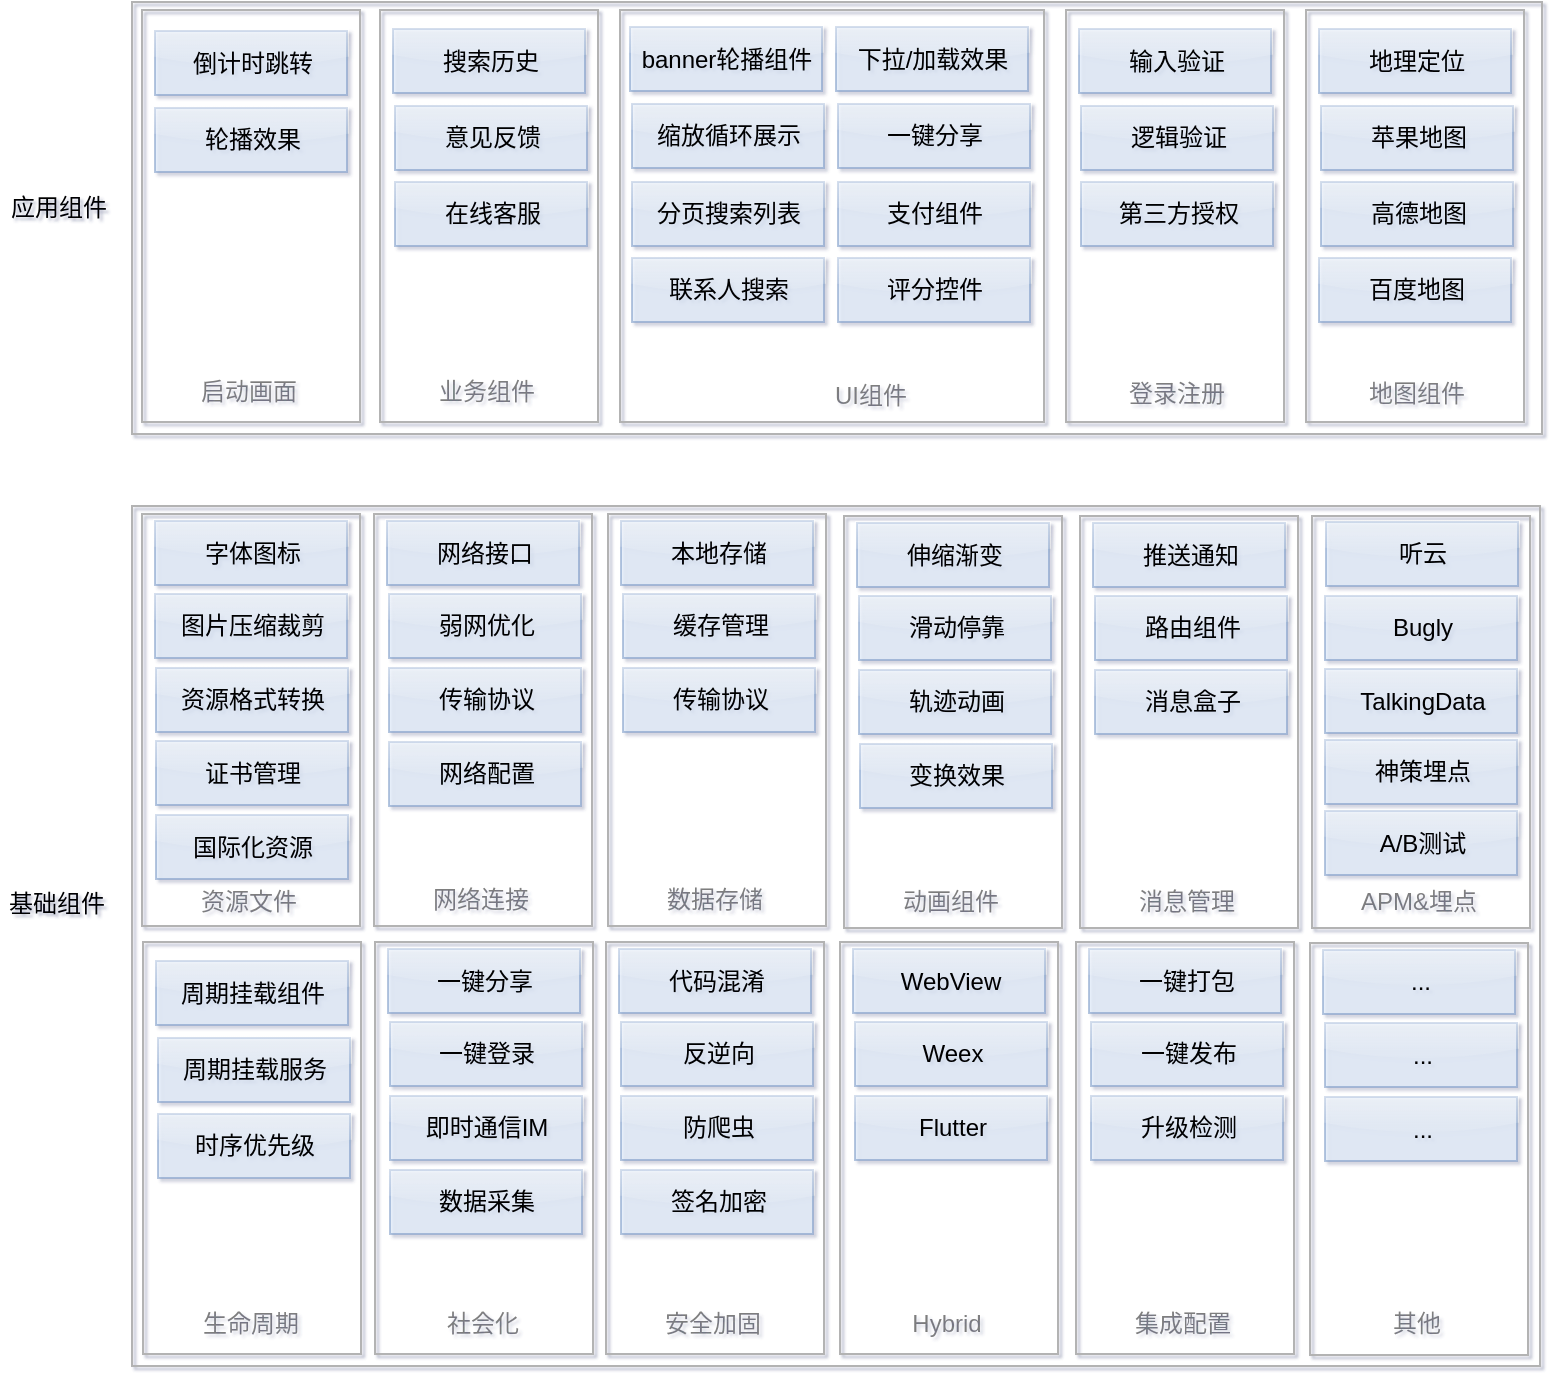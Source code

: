 <mxfile version="12.3.3" type="github" pages="1"><diagram id="LTIQ6Ayv4EQwlkuy2fpK" name="第 1 页"><mxGraphModel dx="1100" dy="632" grid="0" gridSize="10" guides="1" tooltips="1" connect="1" arrows="1" fold="1" page="1" pageScale="1" pageWidth="827" pageHeight="1169" math="0" shadow="1"><root><mxCell id="0"/><mxCell id="1" parent="0"/><mxCell id="CN8yrt46eXrYrIhAuILo-2" value="" style="rounded=0;whiteSpace=wrap;html=1;fillColor=none;strokeColor=#B3B3B3;" parent="1" vertex="1"><mxGeometry x="92" y="439" width="705" height="216" as="geometry"/></mxCell><mxCell id="CN8yrt46eXrYrIhAuILo-4" value="" style="rounded=0;whiteSpace=wrap;html=1;fillColor=none;strokeColor=#B3B3B3;strokeWidth=1;" parent="1" vertex="1"><mxGeometry x="97" y="443" width="109" height="206" as="geometry"/></mxCell><mxCell id="CN8yrt46eXrYrIhAuILo-16" value="启动画面" style="text;html=1;strokeColor=none;fillColor=none;align=center;verticalAlign=middle;whiteSpace=wrap;rounded=0;dashed=1;textOpacity=50;" parent="1" vertex="1"><mxGeometry x="115" y="621" width="71" height="25" as="geometry"/></mxCell><mxCell id="CN8yrt46eXrYrIhAuILo-17" value="应用组件" style="text;html=1;strokeColor=none;fillColor=none;align=center;verticalAlign=middle;whiteSpace=wrap;rounded=0;dashed=1;" parent="1" vertex="1"><mxGeometry x="27" y="527" width="57" height="30" as="geometry"/></mxCell><mxCell id="CN8yrt46eXrYrIhAuILo-33" value="基础组件" style="text;html=1;strokeColor=none;fillColor=none;align=center;verticalAlign=middle;whiteSpace=wrap;rounded=0;dashed=1;" parent="1" vertex="1"><mxGeometry x="26" y="875" width="57" height="29" as="geometry"/></mxCell><mxCell id="CN8yrt46eXrYrIhAuILo-45" value="&lt;div style=&quot;text-align: left&quot;&gt;倒计时跳转&lt;/div&gt;" style="html=1;strokeWidth=1;align=center;fillColor=#dae8fc;strokeColor=#6c8ebf;gradientColor=none;shadow=0;rounded=0;glass=1;comic=0;opacity=50;" parent="1" vertex="1"><mxGeometry x="103.5" y="453.5" width="96" height="32" as="geometry"/></mxCell><mxCell id="DACnpRXwW0_GVVci3VjO-1" value="&lt;div style=&quot;text-align: left&quot;&gt;轮播效果&lt;/div&gt;" style="html=1;strokeWidth=1;align=center;fillColor=#dae8fc;strokeColor=#6c8ebf;gradientColor=none;shadow=0;rounded=0;glass=1;comic=0;opacity=50;" parent="1" vertex="1"><mxGeometry x="103.5" y="492" width="96" height="32" as="geometry"/></mxCell><mxCell id="DACnpRXwW0_GVVci3VjO-11" value="" style="rounded=0;whiteSpace=wrap;html=1;fillColor=none;strokeColor=#B3B3B3;" parent="1" vertex="1"><mxGeometry x="92" y="691" width="704" height="430" as="geometry"/></mxCell><mxCell id="DACnpRXwW0_GVVci3VjO-12" value="" style="rounded=0;whiteSpace=wrap;html=1;fillColor=none;strokeColor=#B3B3B3;strokeWidth=1;" parent="1" vertex="1"><mxGeometry x="97" y="695" width="109" height="206" as="geometry"/></mxCell><mxCell id="DACnpRXwW0_GVVci3VjO-13" value="资源文件" style="text;html=1;strokeColor=none;fillColor=none;align=center;verticalAlign=middle;whiteSpace=wrap;rounded=0;dashed=1;textOpacity=50;" parent="1" vertex="1"><mxGeometry x="115" y="876" width="71" height="25" as="geometry"/></mxCell><mxCell id="DACnpRXwW0_GVVci3VjO-14" value="&lt;div style=&quot;text-align: left&quot;&gt;字体图标&lt;/div&gt;" style="html=1;strokeWidth=1;align=center;fillColor=#dae8fc;strokeColor=#6c8ebf;gradientColor=none;shadow=0;rounded=0;glass=1;comic=0;opacity=50;" parent="1" vertex="1"><mxGeometry x="103.5" y="698.5" width="96" height="32" as="geometry"/></mxCell><mxCell id="DACnpRXwW0_GVVci3VjO-15" value="&lt;div style=&quot;text-align: left&quot;&gt;图片压缩裁剪&lt;/div&gt;" style="html=1;strokeWidth=1;align=center;fillColor=#dae8fc;strokeColor=#6c8ebf;gradientColor=none;shadow=0;rounded=0;glass=1;comic=0;opacity=50;" parent="1" vertex="1"><mxGeometry x="103.5" y="735" width="96" height="32" as="geometry"/></mxCell><mxCell id="DACnpRXwW0_GVVci3VjO-21" value="" style="rounded=0;whiteSpace=wrap;html=1;fillColor=none;strokeColor=#B3B3B3;strokeWidth=1;" parent="1" vertex="1"><mxGeometry x="336" y="443" width="212" height="206" as="geometry"/></mxCell><mxCell id="DACnpRXwW0_GVVci3VjO-22" value="&lt;div style=&quot;text-align: left&quot;&gt;banner轮播组件&lt;/div&gt;" style="html=1;strokeWidth=1;align=center;fillColor=#dae8fc;strokeColor=#6c8ebf;gradientColor=none;shadow=0;rounded=0;glass=1;comic=0;opacity=50;" parent="1" vertex="1"><mxGeometry x="341" y="451.5" width="96" height="32" as="geometry"/></mxCell><mxCell id="DACnpRXwW0_GVVci3VjO-23" value="&lt;div style=&quot;text-align: left&quot;&gt;缩放循环展示&lt;/div&gt;" style="html=1;strokeWidth=1;align=center;fillColor=#dae8fc;strokeColor=#6c8ebf;gradientColor=none;shadow=0;rounded=0;glass=1;comic=0;opacity=50;" parent="1" vertex="1"><mxGeometry x="342" y="490" width="96" height="32" as="geometry"/></mxCell><mxCell id="DACnpRXwW0_GVVci3VjO-24" value="&lt;div style=&quot;text-align: left&quot;&gt;分页搜索列表&lt;/div&gt;" style="html=1;strokeWidth=1;align=center;fillColor=#dae8fc;strokeColor=#6c8ebf;gradientColor=none;shadow=0;rounded=0;glass=1;comic=0;opacity=50;" parent="1" vertex="1"><mxGeometry x="342" y="529" width="96" height="32" as="geometry"/></mxCell><mxCell id="DACnpRXwW0_GVVci3VjO-25" value="UI组件" style="text;html=1;strokeColor=none;fillColor=none;align=center;verticalAlign=middle;whiteSpace=wrap;rounded=0;dashed=1;textOpacity=50;" parent="1" vertex="1"><mxGeometry x="426" y="623.5" width="71" height="25" as="geometry"/></mxCell><mxCell id="DACnpRXwW0_GVVci3VjO-27" value="&lt;div style=&quot;text-align: left&quot;&gt;下拉/加载效果&lt;/div&gt;" style="html=1;strokeWidth=1;align=center;fillColor=#dae8fc;strokeColor=#6c8ebf;gradientColor=none;shadow=0;rounded=0;glass=1;comic=0;opacity=50;" parent="1" vertex="1"><mxGeometry x="444" y="451.5" width="96" height="32" as="geometry"/></mxCell><mxCell id="DACnpRXwW0_GVVci3VjO-28" value="&lt;div style=&quot;text-align: left&quot;&gt;一键分享&lt;/div&gt;" style="html=1;strokeWidth=1;align=center;fillColor=#dae8fc;strokeColor=#6c8ebf;gradientColor=none;shadow=0;rounded=0;glass=1;comic=0;opacity=50;" parent="1" vertex="1"><mxGeometry x="445" y="490" width="96" height="32" as="geometry"/></mxCell><mxCell id="DACnpRXwW0_GVVci3VjO-29" value="&lt;div style=&quot;text-align: left&quot;&gt;支付组件&lt;/div&gt;" style="html=1;strokeWidth=1;align=center;fillColor=#dae8fc;strokeColor=#6c8ebf;gradientColor=none;shadow=0;rounded=0;glass=1;comic=0;opacity=50;" parent="1" vertex="1"><mxGeometry x="445" y="529" width="96" height="32" as="geometry"/></mxCell><mxCell id="DACnpRXwW0_GVVci3VjO-30" value="&lt;div style=&quot;text-align: left&quot;&gt;联系人搜索&lt;/div&gt;" style="html=1;strokeWidth=1;align=center;fillColor=#dae8fc;strokeColor=#6c8ebf;gradientColor=none;shadow=0;rounded=0;glass=1;comic=0;opacity=50;" parent="1" vertex="1"><mxGeometry x="342" y="567" width="96" height="32" as="geometry"/></mxCell><mxCell id="DACnpRXwW0_GVVci3VjO-32" value="" style="rounded=0;whiteSpace=wrap;html=1;fillColor=none;strokeColor=#B3B3B3;strokeWidth=1;" parent="1" vertex="1"><mxGeometry x="559" y="443" width="109" height="206" as="geometry"/></mxCell><mxCell id="DACnpRXwW0_GVVci3VjO-33" value="&lt;div style=&quot;text-align: left&quot;&gt;输入验证&lt;/div&gt;" style="html=1;strokeWidth=1;align=center;fillColor=#dae8fc;strokeColor=#6c8ebf;gradientColor=none;shadow=0;rounded=0;glass=1;comic=0;opacity=50;" parent="1" vertex="1"><mxGeometry x="565.5" y="452.5" width="96" height="32" as="geometry"/></mxCell><mxCell id="DACnpRXwW0_GVVci3VjO-34" value="&lt;div style=&quot;text-align: left&quot;&gt;逻辑验证&lt;/div&gt;" style="html=1;strokeWidth=1;align=center;fillColor=#dae8fc;strokeColor=#6c8ebf;gradientColor=none;shadow=0;rounded=0;glass=1;comic=0;opacity=50;" parent="1" vertex="1"><mxGeometry x="566.5" y="491" width="96" height="32" as="geometry"/></mxCell><mxCell id="DACnpRXwW0_GVVci3VjO-35" value="&lt;div style=&quot;text-align: left&quot;&gt;第三方授权&lt;/div&gt;" style="html=1;strokeWidth=1;align=center;fillColor=#dae8fc;strokeColor=#6c8ebf;gradientColor=none;shadow=0;rounded=0;glass=1;comic=0;opacity=50;" parent="1" vertex="1"><mxGeometry x="566.5" y="529" width="96" height="32" as="geometry"/></mxCell><mxCell id="DACnpRXwW0_GVVci3VjO-36" value="登录注册" style="text;html=1;strokeColor=none;fillColor=none;align=center;verticalAlign=middle;whiteSpace=wrap;rounded=0;dashed=1;textOpacity=50;" parent="1" vertex="1"><mxGeometry x="579" y="622.5" width="71" height="25" as="geometry"/></mxCell><mxCell id="DACnpRXwW0_GVVci3VjO-39" value="" style="rounded=0;whiteSpace=wrap;html=1;fillColor=none;strokeColor=#B3B3B3;strokeWidth=1;" parent="1" vertex="1"><mxGeometry x="679" y="443" width="109" height="206" as="geometry"/></mxCell><mxCell id="DACnpRXwW0_GVVci3VjO-40" value="&lt;div style=&quot;text-align: left&quot;&gt;地理定位&lt;/div&gt;" style="html=1;strokeWidth=1;align=center;fillColor=#dae8fc;strokeColor=#6c8ebf;gradientColor=none;shadow=0;rounded=0;glass=1;comic=0;opacity=50;" parent="1" vertex="1"><mxGeometry x="685.5" y="452.5" width="96" height="32" as="geometry"/></mxCell><mxCell id="DACnpRXwW0_GVVci3VjO-41" value="&lt;div style=&quot;text-align: left&quot;&gt;苹果地图&lt;/div&gt;" style="html=1;strokeWidth=1;align=center;fillColor=#dae8fc;strokeColor=#6c8ebf;gradientColor=none;shadow=0;rounded=0;glass=1;comic=0;opacity=50;" parent="1" vertex="1"><mxGeometry x="686.5" y="491" width="96" height="32" as="geometry"/></mxCell><mxCell id="DACnpRXwW0_GVVci3VjO-42" value="&lt;div style=&quot;text-align: left&quot;&gt;高德地图&lt;/div&gt;" style="html=1;strokeWidth=1;align=center;fillColor=#dae8fc;strokeColor=#6c8ebf;gradientColor=none;shadow=0;rounded=0;glass=1;comic=0;opacity=50;" parent="1" vertex="1"><mxGeometry x="686.5" y="529" width="96" height="32" as="geometry"/></mxCell><mxCell id="DACnpRXwW0_GVVci3VjO-43" value="地图组件" style="text;html=1;strokeColor=none;fillColor=none;align=center;verticalAlign=middle;whiteSpace=wrap;rounded=0;dashed=1;textOpacity=50;" parent="1" vertex="1"><mxGeometry x="699" y="622.5" width="71" height="25" as="geometry"/></mxCell><mxCell id="DACnpRXwW0_GVVci3VjO-44" value="&lt;div style=&quot;text-align: left&quot;&gt;百度地图&lt;/div&gt;" style="html=1;strokeWidth=1;align=center;fillColor=#dae8fc;strokeColor=#6c8ebf;gradientColor=none;shadow=0;rounded=0;glass=1;comic=0;opacity=50;" parent="1" vertex="1"><mxGeometry x="685.5" y="567" width="96" height="32" as="geometry"/></mxCell><mxCell id="DACnpRXwW0_GVVci3VjO-45" value="&lt;div style=&quot;text-align: left&quot;&gt;评分控件&lt;/div&gt;" style="html=1;strokeWidth=1;align=center;fillColor=#dae8fc;strokeColor=#6c8ebf;gradientColor=none;shadow=0;rounded=0;glass=1;comic=0;opacity=50;" parent="1" vertex="1"><mxGeometry x="445" y="567" width="96" height="32" as="geometry"/></mxCell><mxCell id="DACnpRXwW0_GVVci3VjO-46" value="&lt;div style=&quot;text-align: left&quot;&gt;资源格式转换&lt;/div&gt;" style="html=1;strokeWidth=1;align=center;fillColor=#dae8fc;strokeColor=#6c8ebf;gradientColor=none;shadow=0;rounded=0;glass=1;comic=0;opacity=50;" parent="1" vertex="1"><mxGeometry x="104" y="772" width="96" height="32" as="geometry"/></mxCell><mxCell id="DACnpRXwW0_GVVci3VjO-47" value="&lt;div style=&quot;text-align: left&quot;&gt;证书管理&lt;/div&gt;" style="html=1;strokeWidth=1;align=center;fillColor=#dae8fc;strokeColor=#6c8ebf;gradientColor=none;shadow=0;rounded=0;glass=1;comic=0;opacity=50;" parent="1" vertex="1"><mxGeometry x="104" y="808.5" width="96" height="32" as="geometry"/></mxCell><mxCell id="DACnpRXwW0_GVVci3VjO-48" value="&lt;div style=&quot;text-align: left&quot;&gt;国际化资源&lt;/div&gt;" style="html=1;strokeWidth=1;align=center;fillColor=#dae8fc;strokeColor=#6c8ebf;gradientColor=none;shadow=0;rounded=0;glass=1;comic=0;opacity=50;" parent="1" vertex="1"><mxGeometry x="104" y="845.5" width="96" height="32" as="geometry"/></mxCell><mxCell id="DACnpRXwW0_GVVci3VjO-51" value="" style="group" parent="1" vertex="1" connectable="0"><mxGeometry x="213" y="692" width="109" height="206" as="geometry"/></mxCell><mxCell id="DACnpRXwW0_GVVci3VjO-49" value="" style="group" parent="DACnpRXwW0_GVVci3VjO-51" vertex="1" connectable="0"><mxGeometry y="3" width="109" height="206" as="geometry"/></mxCell><mxCell id="DACnpRXwW0_GVVci3VjO-52" value="" style="group" parent="DACnpRXwW0_GVVci3VjO-49" vertex="1" connectable="0"><mxGeometry width="109" height="206" as="geometry"/></mxCell><mxCell id="DACnpRXwW0_GVVci3VjO-16" value="" style="rounded=0;whiteSpace=wrap;html=1;fillColor=none;strokeColor=#B3B3B3;strokeWidth=1;" parent="DACnpRXwW0_GVVci3VjO-52" vertex="1"><mxGeometry width="109" height="206" as="geometry"/></mxCell><mxCell id="DACnpRXwW0_GVVci3VjO-17" value="网络连接" style="text;html=1;strokeColor=none;fillColor=none;align=center;verticalAlign=middle;whiteSpace=wrap;rounded=0;dashed=1;textOpacity=50;" parent="DACnpRXwW0_GVVci3VjO-52" vertex="1"><mxGeometry x="18" y="180" width="71" height="25" as="geometry"/></mxCell><mxCell id="DACnpRXwW0_GVVci3VjO-18" value="&lt;div style=&quot;text-align: left&quot;&gt;网络接口&lt;/div&gt;" style="html=1;strokeWidth=1;align=center;fillColor=#dae8fc;strokeColor=#6c8ebf;gradientColor=none;shadow=0;rounded=0;glass=1;comic=0;opacity=50;" parent="DACnpRXwW0_GVVci3VjO-52" vertex="1"><mxGeometry x="6.5" y="3.5" width="96" height="32" as="geometry"/></mxCell><mxCell id="DACnpRXwW0_GVVci3VjO-19" value="&lt;div style=&quot;text-align: left&quot;&gt;弱网优化&lt;/div&gt;" style="html=1;strokeWidth=1;align=center;fillColor=#dae8fc;strokeColor=#6c8ebf;gradientColor=none;shadow=0;rounded=0;glass=1;comic=0;opacity=50;" parent="DACnpRXwW0_GVVci3VjO-52" vertex="1"><mxGeometry x="7.5" y="40" width="96" height="32" as="geometry"/></mxCell><mxCell id="DACnpRXwW0_GVVci3VjO-20" value="&lt;div style=&quot;text-align: left&quot;&gt;传输协议&lt;/div&gt;" style="html=1;strokeWidth=1;align=center;fillColor=#dae8fc;strokeColor=#6c8ebf;gradientColor=none;shadow=0;rounded=0;glass=1;comic=0;opacity=50;" parent="DACnpRXwW0_GVVci3VjO-52" vertex="1"><mxGeometry x="7.5" y="77" width="96" height="32" as="geometry"/></mxCell><mxCell id="DACnpRXwW0_GVVci3VjO-100" value="&lt;div style=&quot;text-align: left&quot;&gt;网络配置&lt;/div&gt;" style="html=1;strokeWidth=1;align=center;fillColor=#dae8fc;strokeColor=#6c8ebf;gradientColor=none;shadow=0;rounded=0;glass=1;comic=0;opacity=50;" parent="DACnpRXwW0_GVVci3VjO-52" vertex="1"><mxGeometry x="7.5" y="114" width="96" height="32" as="geometry"/></mxCell><mxCell id="DACnpRXwW0_GVVci3VjO-54" value="" style="group" parent="1" vertex="1" connectable="0"><mxGeometry x="330" y="695" width="109" height="206" as="geometry"/></mxCell><mxCell id="DACnpRXwW0_GVVci3VjO-55" value="" style="group" parent="DACnpRXwW0_GVVci3VjO-54" vertex="1" connectable="0"><mxGeometry width="109" height="206" as="geometry"/></mxCell><mxCell id="DACnpRXwW0_GVVci3VjO-56" value="" style="group" parent="DACnpRXwW0_GVVci3VjO-55" vertex="1" connectable="0"><mxGeometry width="109" height="206" as="geometry"/></mxCell><mxCell id="DACnpRXwW0_GVVci3VjO-57" value="" style="rounded=0;whiteSpace=wrap;html=1;fillColor=none;strokeColor=#B3B3B3;strokeWidth=1;" parent="DACnpRXwW0_GVVci3VjO-56" vertex="1"><mxGeometry width="109" height="206" as="geometry"/></mxCell><mxCell id="DACnpRXwW0_GVVci3VjO-58" value="数据存储" style="text;html=1;strokeColor=none;fillColor=none;align=center;verticalAlign=middle;whiteSpace=wrap;rounded=0;dashed=1;textOpacity=50;" parent="DACnpRXwW0_GVVci3VjO-56" vertex="1"><mxGeometry x="18" y="180" width="71" height="25" as="geometry"/></mxCell><mxCell id="DACnpRXwW0_GVVci3VjO-59" value="&lt;div style=&quot;text-align: left&quot;&gt;本地存储&lt;/div&gt;" style="html=1;strokeWidth=1;align=center;fillColor=#dae8fc;strokeColor=#6c8ebf;gradientColor=none;shadow=0;rounded=0;glass=1;comic=0;opacity=50;" parent="DACnpRXwW0_GVVci3VjO-56" vertex="1"><mxGeometry x="6.5" y="3.5" width="96" height="32" as="geometry"/></mxCell><mxCell id="DACnpRXwW0_GVVci3VjO-60" value="&lt;div style=&quot;text-align: left&quot;&gt;缓存管理&lt;/div&gt;" style="html=1;strokeWidth=1;align=center;fillColor=#dae8fc;strokeColor=#6c8ebf;gradientColor=none;shadow=0;rounded=0;glass=1;comic=0;opacity=50;" parent="DACnpRXwW0_GVVci3VjO-56" vertex="1"><mxGeometry x="7.5" y="40" width="96" height="32" as="geometry"/></mxCell><mxCell id="DACnpRXwW0_GVVci3VjO-61" value="&lt;div style=&quot;text-align: left&quot;&gt;传输协议&lt;/div&gt;" style="html=1;strokeWidth=1;align=center;fillColor=#dae8fc;strokeColor=#6c8ebf;gradientColor=none;shadow=0;rounded=0;glass=1;comic=0;opacity=50;" parent="DACnpRXwW0_GVVci3VjO-56" vertex="1"><mxGeometry x="7.5" y="77" width="96" height="32" as="geometry"/></mxCell><mxCell id="DACnpRXwW0_GVVci3VjO-62" value="" style="group" parent="1" vertex="1" connectable="0"><mxGeometry x="448" y="696" width="109" height="206" as="geometry"/></mxCell><mxCell id="DACnpRXwW0_GVVci3VjO-63" value="" style="group" parent="DACnpRXwW0_GVVci3VjO-62" vertex="1" connectable="0"><mxGeometry width="109" height="206" as="geometry"/></mxCell><mxCell id="DACnpRXwW0_GVVci3VjO-64" value="" style="group" parent="DACnpRXwW0_GVVci3VjO-63" vertex="1" connectable="0"><mxGeometry width="109" height="206" as="geometry"/></mxCell><mxCell id="DACnpRXwW0_GVVci3VjO-65" value="" style="rounded=0;whiteSpace=wrap;html=1;fillColor=none;strokeColor=#B3B3B3;strokeWidth=1;" parent="DACnpRXwW0_GVVci3VjO-64" vertex="1"><mxGeometry width="109" height="206" as="geometry"/></mxCell><mxCell id="DACnpRXwW0_GVVci3VjO-66" value="动画组件" style="text;html=1;strokeColor=none;fillColor=none;align=center;verticalAlign=middle;whiteSpace=wrap;rounded=0;dashed=1;textOpacity=50;" parent="DACnpRXwW0_GVVci3VjO-64" vertex="1"><mxGeometry x="18" y="180" width="71" height="25" as="geometry"/></mxCell><mxCell id="DACnpRXwW0_GVVci3VjO-67" value="&lt;div style=&quot;text-align: left&quot;&gt;伸缩渐变&lt;/div&gt;" style="html=1;strokeWidth=1;align=center;fillColor=#dae8fc;strokeColor=#6c8ebf;gradientColor=none;shadow=0;rounded=0;glass=1;comic=0;opacity=50;" parent="DACnpRXwW0_GVVci3VjO-64" vertex="1"><mxGeometry x="6.5" y="3.5" width="96" height="32" as="geometry"/></mxCell><mxCell id="DACnpRXwW0_GVVci3VjO-68" value="&lt;div style=&quot;text-align: left&quot;&gt;滑动停靠&lt;/div&gt;" style="html=1;strokeWidth=1;align=center;fillColor=#dae8fc;strokeColor=#6c8ebf;gradientColor=none;shadow=0;rounded=0;glass=1;comic=0;opacity=50;" parent="DACnpRXwW0_GVVci3VjO-64" vertex="1"><mxGeometry x="7.5" y="40" width="96" height="32" as="geometry"/></mxCell><mxCell id="DACnpRXwW0_GVVci3VjO-69" value="&lt;div style=&quot;text-align: left&quot;&gt;轨迹动画&lt;br&gt;&lt;/div&gt;" style="html=1;strokeWidth=1;align=center;fillColor=#dae8fc;strokeColor=#6c8ebf;gradientColor=none;shadow=0;rounded=0;glass=1;comic=0;opacity=50;" parent="DACnpRXwW0_GVVci3VjO-64" vertex="1"><mxGeometry x="7.5" y="77" width="96" height="32" as="geometry"/></mxCell><mxCell id="DACnpRXwW0_GVVci3VjO-102" value="&lt;div style=&quot;text-align: left&quot;&gt;变换效果&lt;/div&gt;" style="html=1;strokeWidth=1;align=center;fillColor=#dae8fc;strokeColor=#6c8ebf;gradientColor=none;shadow=0;rounded=0;glass=1;comic=0;opacity=50;" parent="DACnpRXwW0_GVVci3VjO-64" vertex="1"><mxGeometry x="8" y="114" width="96" height="32" as="geometry"/></mxCell><mxCell id="DACnpRXwW0_GVVci3VjO-71" value="" style="group" parent="1" vertex="1" connectable="0"><mxGeometry x="566" y="696" width="109" height="206" as="geometry"/></mxCell><mxCell id="DACnpRXwW0_GVVci3VjO-72" value="" style="group" parent="DACnpRXwW0_GVVci3VjO-71" vertex="1" connectable="0"><mxGeometry width="109" height="206" as="geometry"/></mxCell><mxCell id="DACnpRXwW0_GVVci3VjO-73" value="" style="group" parent="DACnpRXwW0_GVVci3VjO-72" vertex="1" connectable="0"><mxGeometry width="109" height="206" as="geometry"/></mxCell><mxCell id="DACnpRXwW0_GVVci3VjO-74" value="" style="rounded=0;whiteSpace=wrap;html=1;fillColor=none;strokeColor=#B3B3B3;strokeWidth=1;" parent="DACnpRXwW0_GVVci3VjO-73" vertex="1"><mxGeometry width="109" height="206" as="geometry"/></mxCell><mxCell id="DACnpRXwW0_GVVci3VjO-75" value="消息管理" style="text;html=1;strokeColor=none;fillColor=none;align=center;verticalAlign=middle;whiteSpace=wrap;rounded=0;dashed=1;textOpacity=50;" parent="DACnpRXwW0_GVVci3VjO-73" vertex="1"><mxGeometry x="18" y="180" width="71" height="25" as="geometry"/></mxCell><mxCell id="DACnpRXwW0_GVVci3VjO-76" value="&lt;div style=&quot;text-align: left&quot;&gt;推送通知&lt;/div&gt;" style="html=1;strokeWidth=1;align=center;fillColor=#dae8fc;strokeColor=#6c8ebf;gradientColor=none;shadow=0;rounded=0;glass=1;comic=0;opacity=50;" parent="DACnpRXwW0_GVVci3VjO-73" vertex="1"><mxGeometry x="6.5" y="3.5" width="96" height="32" as="geometry"/></mxCell><mxCell id="DACnpRXwW0_GVVci3VjO-77" value="&lt;div style=&quot;text-align: left&quot;&gt;路由组件&lt;/div&gt;" style="html=1;strokeWidth=1;align=center;fillColor=#dae8fc;strokeColor=#6c8ebf;gradientColor=none;shadow=0;rounded=0;glass=1;comic=0;opacity=50;" parent="DACnpRXwW0_GVVci3VjO-73" vertex="1"><mxGeometry x="7.5" y="40" width="96" height="32" as="geometry"/></mxCell><mxCell id="DACnpRXwW0_GVVci3VjO-78" value="&lt;div style=&quot;text-align: left&quot;&gt;消息盒子&lt;/div&gt;" style="html=1;strokeWidth=1;align=center;fillColor=#dae8fc;strokeColor=#6c8ebf;gradientColor=none;shadow=0;rounded=0;glass=1;comic=0;opacity=50;" parent="DACnpRXwW0_GVVci3VjO-73" vertex="1"><mxGeometry x="7.5" y="77" width="96" height="32" as="geometry"/></mxCell><mxCell id="DACnpRXwW0_GVVci3VjO-79" value="" style="group" parent="1" vertex="1" connectable="0"><mxGeometry x="682" y="696" width="109" height="206" as="geometry"/></mxCell><mxCell id="DACnpRXwW0_GVVci3VjO-80" value="" style="group" parent="DACnpRXwW0_GVVci3VjO-79" vertex="1" connectable="0"><mxGeometry width="109" height="206" as="geometry"/></mxCell><mxCell id="DACnpRXwW0_GVVci3VjO-81" value="" style="group" parent="DACnpRXwW0_GVVci3VjO-80" vertex="1" connectable="0"><mxGeometry width="109" height="206" as="geometry"/></mxCell><mxCell id="DACnpRXwW0_GVVci3VjO-82" value="" style="rounded=0;whiteSpace=wrap;html=1;fillColor=none;strokeColor=#B3B3B3;strokeWidth=1;" parent="DACnpRXwW0_GVVci3VjO-81" vertex="1"><mxGeometry width="109" height="206" as="geometry"/></mxCell><mxCell id="DACnpRXwW0_GVVci3VjO-83" value="APM&amp;amp;埋点" style="text;html=1;strokeColor=none;fillColor=none;align=center;verticalAlign=middle;whiteSpace=wrap;rounded=0;dashed=1;textOpacity=50;" parent="DACnpRXwW0_GVVci3VjO-81" vertex="1"><mxGeometry x="18" y="180" width="71" height="25" as="geometry"/></mxCell><mxCell id="DACnpRXwW0_GVVci3VjO-85" value="&lt;div style=&quot;text-align: left&quot;&gt;听云&lt;/div&gt;" style="html=1;strokeWidth=1;align=center;fillColor=#dae8fc;strokeColor=#6c8ebf;gradientColor=none;shadow=0;rounded=0;glass=1;comic=0;opacity=50;" parent="DACnpRXwW0_GVVci3VjO-81" vertex="1"><mxGeometry x="7" y="3" width="96" height="32" as="geometry"/></mxCell><mxCell id="DACnpRXwW0_GVVci3VjO-86" value="&lt;div style=&quot;text-align: left&quot;&gt;Bugly&lt;/div&gt;" style="html=1;strokeWidth=1;align=center;fillColor=#dae8fc;strokeColor=#6c8ebf;gradientColor=none;shadow=0;rounded=0;glass=1;comic=0;opacity=50;" parent="DACnpRXwW0_GVVci3VjO-81" vertex="1"><mxGeometry x="6.5" y="40" width="96" height="32" as="geometry"/></mxCell><mxCell id="DACnpRXwW0_GVVci3VjO-84" value="&lt;div style=&quot;text-align: left&quot;&gt;A/B测试&lt;/div&gt;" style="html=1;strokeWidth=1;align=center;fillColor=#dae8fc;strokeColor=#6c8ebf;gradientColor=none;shadow=0;rounded=0;glass=1;comic=0;opacity=50;" parent="DACnpRXwW0_GVVci3VjO-81" vertex="1"><mxGeometry x="6.5" y="147.5" width="96" height="32" as="geometry"/></mxCell><mxCell id="DACnpRXwW0_GVVci3VjO-96" value="&lt;div style=&quot;text-align: left&quot;&gt;TalkingData&lt;/div&gt;" style="html=1;strokeWidth=1;align=center;fillColor=#dae8fc;strokeColor=#6c8ebf;gradientColor=none;shadow=0;rounded=0;glass=1;comic=0;opacity=50;" parent="DACnpRXwW0_GVVci3VjO-81" vertex="1"><mxGeometry x="6.5" y="76.5" width="96" height="32" as="geometry"/></mxCell><mxCell id="DACnpRXwW0_GVVci3VjO-87" value="&lt;div style=&quot;text-align: left&quot;&gt;神策埋点&lt;/div&gt;" style="html=1;strokeWidth=1;align=center;fillColor=#dae8fc;strokeColor=#6c8ebf;gradientColor=none;shadow=0;rounded=0;glass=1;comic=0;opacity=50;" parent="1" vertex="1"><mxGeometry x="688.5" y="808" width="96" height="32" as="geometry"/></mxCell><mxCell id="DACnpRXwW0_GVVci3VjO-120" value="" style="group" parent="1" vertex="1" connectable="0"><mxGeometry x="446" y="909" width="109" height="206" as="geometry"/></mxCell><mxCell id="DACnpRXwW0_GVVci3VjO-121" value="" style="group" parent="DACnpRXwW0_GVVci3VjO-120" vertex="1" connectable="0"><mxGeometry width="109" height="206" as="geometry"/></mxCell><mxCell id="DACnpRXwW0_GVVci3VjO-122" value="" style="group" parent="DACnpRXwW0_GVVci3VjO-121" vertex="1" connectable="0"><mxGeometry width="109" height="206" as="geometry"/></mxCell><mxCell id="DACnpRXwW0_GVVci3VjO-123" value="" style="rounded=0;whiteSpace=wrap;html=1;fillColor=none;strokeColor=#B3B3B3;strokeWidth=1;" parent="DACnpRXwW0_GVVci3VjO-122" vertex="1"><mxGeometry width="109" height="206" as="geometry"/></mxCell><mxCell id="DACnpRXwW0_GVVci3VjO-124" value="Hybrid" style="text;html=1;strokeColor=none;fillColor=none;align=center;verticalAlign=middle;whiteSpace=wrap;rounded=0;dashed=1;textOpacity=50;" parent="DACnpRXwW0_GVVci3VjO-122" vertex="1"><mxGeometry x="18" y="178" width="71" height="25" as="geometry"/></mxCell><mxCell id="DACnpRXwW0_GVVci3VjO-125" value="&lt;div style=&quot;text-align: left&quot;&gt;WebView&lt;/div&gt;" style="html=1;strokeWidth=1;align=center;fillColor=#dae8fc;strokeColor=#6c8ebf;gradientColor=none;shadow=0;rounded=0;glass=1;comic=0;opacity=50;" parent="DACnpRXwW0_GVVci3VjO-122" vertex="1"><mxGeometry x="6.5" y="3.5" width="96" height="32" as="geometry"/></mxCell><mxCell id="DACnpRXwW0_GVVci3VjO-126" value="&lt;div style=&quot;text-align: left&quot;&gt;Weex&lt;/div&gt;" style="html=1;strokeWidth=1;align=center;fillColor=#dae8fc;strokeColor=#6c8ebf;gradientColor=none;shadow=0;rounded=0;glass=1;comic=0;opacity=50;" parent="DACnpRXwW0_GVVci3VjO-122" vertex="1"><mxGeometry x="7.5" y="40" width="96" height="32" as="geometry"/></mxCell><mxCell id="DACnpRXwW0_GVVci3VjO-127" value="&lt;div style=&quot;text-align: left&quot;&gt;Flutter&lt;/div&gt;" style="html=1;strokeWidth=1;align=center;fillColor=#dae8fc;strokeColor=#6c8ebf;gradientColor=none;shadow=0;rounded=0;glass=1;comic=0;opacity=50;" parent="DACnpRXwW0_GVVci3VjO-122" vertex="1"><mxGeometry x="7.5" y="77" width="96" height="32" as="geometry"/></mxCell><mxCell id="DACnpRXwW0_GVVci3VjO-128" value="" style="group" parent="1" vertex="1" connectable="0"><mxGeometry x="564" y="909" width="109" height="206" as="geometry"/></mxCell><mxCell id="DACnpRXwW0_GVVci3VjO-129" value="" style="group" parent="DACnpRXwW0_GVVci3VjO-128" vertex="1" connectable="0"><mxGeometry width="109" height="206" as="geometry"/></mxCell><mxCell id="DACnpRXwW0_GVVci3VjO-130" value="" style="group" parent="DACnpRXwW0_GVVci3VjO-129" vertex="1" connectable="0"><mxGeometry width="109" height="206" as="geometry"/></mxCell><mxCell id="DACnpRXwW0_GVVci3VjO-131" value="" style="rounded=0;whiteSpace=wrap;html=1;fillColor=none;strokeColor=#B3B3B3;strokeWidth=1;" parent="DACnpRXwW0_GVVci3VjO-130" vertex="1"><mxGeometry width="109" height="206" as="geometry"/></mxCell><mxCell id="DACnpRXwW0_GVVci3VjO-132" value="集成配置" style="text;html=1;strokeColor=none;fillColor=none;align=center;verticalAlign=middle;whiteSpace=wrap;rounded=0;dashed=1;textOpacity=50;" parent="DACnpRXwW0_GVVci3VjO-130" vertex="1"><mxGeometry x="18" y="178" width="71" height="25" as="geometry"/></mxCell><mxCell id="DACnpRXwW0_GVVci3VjO-133" value="&lt;div style=&quot;text-align: left&quot;&gt;一键打包&lt;/div&gt;" style="html=1;strokeWidth=1;align=center;fillColor=#dae8fc;strokeColor=#6c8ebf;gradientColor=none;shadow=0;rounded=0;glass=1;comic=0;opacity=50;" parent="DACnpRXwW0_GVVci3VjO-130" vertex="1"><mxGeometry x="6.5" y="3.5" width="96" height="32" as="geometry"/></mxCell><mxCell id="DACnpRXwW0_GVVci3VjO-134" value="&lt;div style=&quot;text-align: left&quot;&gt;一键发布&lt;/div&gt;" style="html=1;strokeWidth=1;align=center;fillColor=#dae8fc;strokeColor=#6c8ebf;gradientColor=none;shadow=0;rounded=0;glass=1;comic=0;opacity=50;" parent="DACnpRXwW0_GVVci3VjO-130" vertex="1"><mxGeometry x="7.5" y="40" width="96" height="32" as="geometry"/></mxCell><mxCell id="DACnpRXwW0_GVVci3VjO-135" value="&lt;div style=&quot;text-align: left&quot;&gt;升级检测&lt;/div&gt;" style="html=1;strokeWidth=1;align=center;fillColor=#dae8fc;strokeColor=#6c8ebf;gradientColor=none;shadow=0;rounded=0;glass=1;comic=0;opacity=50;" parent="DACnpRXwW0_GVVci3VjO-130" vertex="1"><mxGeometry x="7.5" y="77" width="96" height="32" as="geometry"/></mxCell><mxCell id="DACnpRXwW0_GVVci3VjO-139" value="" style="group" parent="1" vertex="1" connectable="0"><mxGeometry x="213.5" y="909" width="109" height="206" as="geometry"/></mxCell><mxCell id="DACnpRXwW0_GVVci3VjO-88" value="" style="group" parent="DACnpRXwW0_GVVci3VjO-139" vertex="1" connectable="0"><mxGeometry width="109" height="206" as="geometry"/></mxCell><mxCell id="DACnpRXwW0_GVVci3VjO-89" value="" style="group" parent="DACnpRXwW0_GVVci3VjO-88" vertex="1" connectable="0"><mxGeometry width="109" height="206" as="geometry"/></mxCell><mxCell id="DACnpRXwW0_GVVci3VjO-90" value="" style="group" parent="DACnpRXwW0_GVVci3VjO-89" vertex="1" connectable="0"><mxGeometry width="109" height="206" as="geometry"/></mxCell><mxCell id="DACnpRXwW0_GVVci3VjO-91" value="" style="rounded=0;whiteSpace=wrap;html=1;fillColor=none;strokeColor=#B3B3B3;strokeWidth=1;" parent="DACnpRXwW0_GVVci3VjO-90" vertex="1"><mxGeometry width="109" height="206" as="geometry"/></mxCell><mxCell id="DACnpRXwW0_GVVci3VjO-92" value="社会化" style="text;html=1;strokeColor=none;fillColor=none;align=center;verticalAlign=middle;whiteSpace=wrap;rounded=0;dashed=1;textOpacity=50;" parent="DACnpRXwW0_GVVci3VjO-90" vertex="1"><mxGeometry x="18" y="178" width="71" height="25" as="geometry"/></mxCell><mxCell id="DACnpRXwW0_GVVci3VjO-93" value="&lt;div style=&quot;text-align: left&quot;&gt;一键分享&lt;/div&gt;" style="html=1;strokeWidth=1;align=center;fillColor=#dae8fc;strokeColor=#6c8ebf;gradientColor=none;shadow=0;rounded=0;glass=1;comic=0;opacity=50;" parent="DACnpRXwW0_GVVci3VjO-90" vertex="1"><mxGeometry x="6.5" y="3.5" width="96" height="32" as="geometry"/></mxCell><mxCell id="DACnpRXwW0_GVVci3VjO-94" value="&lt;div style=&quot;text-align: left&quot;&gt;一键登录&lt;/div&gt;" style="html=1;strokeWidth=1;align=center;fillColor=#dae8fc;strokeColor=#6c8ebf;gradientColor=none;shadow=0;rounded=0;glass=1;comic=0;opacity=50;" parent="DACnpRXwW0_GVVci3VjO-90" vertex="1"><mxGeometry x="7.5" y="40" width="96" height="32" as="geometry"/></mxCell><mxCell id="DACnpRXwW0_GVVci3VjO-95" value="&lt;div style=&quot;text-align: left&quot;&gt;即时通信IM&lt;/div&gt;" style="html=1;strokeWidth=1;align=center;fillColor=#dae8fc;strokeColor=#6c8ebf;gradientColor=none;shadow=0;rounded=0;glass=1;comic=0;opacity=50;" parent="DACnpRXwW0_GVVci3VjO-90" vertex="1"><mxGeometry x="7.5" y="77" width="96" height="32" as="geometry"/></mxCell><mxCell id="DACnpRXwW0_GVVci3VjO-136" value="&lt;div style=&quot;text-align: left&quot;&gt;数据采集&lt;/div&gt;" style="html=1;strokeWidth=1;align=center;fillColor=#dae8fc;strokeColor=#6c8ebf;gradientColor=none;shadow=0;rounded=0;glass=1;comic=0;opacity=50;" parent="DACnpRXwW0_GVVci3VjO-139" vertex="1"><mxGeometry x="7.5" y="114" width="96" height="32" as="geometry"/></mxCell><mxCell id="DACnpRXwW0_GVVci3VjO-140" value="" style="group" parent="1" vertex="1" connectable="0"><mxGeometry x="329" y="909" width="109" height="206" as="geometry"/></mxCell><mxCell id="DACnpRXwW0_GVVci3VjO-112" value="" style="group" parent="DACnpRXwW0_GVVci3VjO-140" vertex="1" connectable="0"><mxGeometry width="109" height="206" as="geometry"/></mxCell><mxCell id="DACnpRXwW0_GVVci3VjO-113" value="" style="group" parent="DACnpRXwW0_GVVci3VjO-112" vertex="1" connectable="0"><mxGeometry width="109" height="206" as="geometry"/></mxCell><mxCell id="DACnpRXwW0_GVVci3VjO-114" value="" style="group" parent="DACnpRXwW0_GVVci3VjO-113" vertex="1" connectable="0"><mxGeometry width="109" height="206" as="geometry"/></mxCell><mxCell id="DACnpRXwW0_GVVci3VjO-115" value="" style="rounded=0;whiteSpace=wrap;html=1;fillColor=none;strokeColor=#B3B3B3;strokeWidth=1;" parent="DACnpRXwW0_GVVci3VjO-114" vertex="1"><mxGeometry width="109" height="206" as="geometry"/></mxCell><mxCell id="DACnpRXwW0_GVVci3VjO-116" value="安全加固" style="text;html=1;strokeColor=none;fillColor=none;align=center;verticalAlign=middle;whiteSpace=wrap;rounded=0;dashed=1;textOpacity=50;" parent="DACnpRXwW0_GVVci3VjO-114" vertex="1"><mxGeometry x="18" y="178" width="71" height="25" as="geometry"/></mxCell><mxCell id="DACnpRXwW0_GVVci3VjO-117" value="&lt;div style=&quot;text-align: left&quot;&gt;代码混淆&lt;/div&gt;" style="html=1;strokeWidth=1;align=center;fillColor=#dae8fc;strokeColor=#6c8ebf;gradientColor=none;shadow=0;rounded=0;glass=1;comic=0;opacity=50;" parent="DACnpRXwW0_GVVci3VjO-114" vertex="1"><mxGeometry x="6.5" y="3.5" width="96" height="32" as="geometry"/></mxCell><mxCell id="DACnpRXwW0_GVVci3VjO-118" value="&lt;div style=&quot;text-align: left&quot;&gt;反逆向&lt;/div&gt;" style="html=1;strokeWidth=1;align=center;fillColor=#dae8fc;strokeColor=#6c8ebf;gradientColor=none;shadow=0;rounded=0;glass=1;comic=0;opacity=50;" parent="DACnpRXwW0_GVVci3VjO-114" vertex="1"><mxGeometry x="7.5" y="40" width="96" height="32" as="geometry"/></mxCell><mxCell id="DACnpRXwW0_GVVci3VjO-119" value="&lt;div style=&quot;text-align: left&quot;&gt;防爬虫&lt;/div&gt;" style="html=1;strokeWidth=1;align=center;fillColor=#dae8fc;strokeColor=#6c8ebf;gradientColor=none;shadow=0;rounded=0;glass=1;comic=0;opacity=50;" parent="DACnpRXwW0_GVVci3VjO-114" vertex="1"><mxGeometry x="7.5" y="77" width="96" height="32" as="geometry"/></mxCell><mxCell id="DACnpRXwW0_GVVci3VjO-138" value="&lt;div style=&quot;text-align: left&quot;&gt;签名加密&lt;/div&gt;" style="html=1;strokeWidth=1;align=center;fillColor=#dae8fc;strokeColor=#6c8ebf;gradientColor=none;shadow=0;rounded=0;glass=1;comic=0;opacity=50;" parent="DACnpRXwW0_GVVci3VjO-140" vertex="1"><mxGeometry x="7.5" y="114" width="96" height="32" as="geometry"/></mxCell><mxCell id="DACnpRXwW0_GVVci3VjO-146" value="" style="group" parent="1" vertex="1" connectable="0"><mxGeometry x="97.5" y="909" width="109" height="206" as="geometry"/></mxCell><mxCell id="DACnpRXwW0_GVVci3VjO-141" value="" style="rounded=0;whiteSpace=wrap;html=1;fillColor=none;strokeColor=#B3B3B3;strokeWidth=1;" parent="DACnpRXwW0_GVVci3VjO-146" vertex="1"><mxGeometry width="109" height="206" as="geometry"/></mxCell><mxCell id="DACnpRXwW0_GVVci3VjO-142" value="生命周期" style="text;html=1;strokeColor=none;fillColor=none;align=center;verticalAlign=middle;whiteSpace=wrap;rounded=0;dashed=1;textOpacity=50;" parent="DACnpRXwW0_GVVci3VjO-146" vertex="1"><mxGeometry x="18" y="178" width="71" height="25" as="geometry"/></mxCell><mxCell id="DACnpRXwW0_GVVci3VjO-143" value="&lt;div style=&quot;text-align: left&quot;&gt;周期挂载组件&lt;/div&gt;" style="html=1;strokeWidth=1;align=center;fillColor=#dae8fc;strokeColor=#6c8ebf;gradientColor=none;shadow=0;rounded=0;glass=1;comic=0;opacity=50;" parent="DACnpRXwW0_GVVci3VjO-146" vertex="1"><mxGeometry x="6.5" y="9.5" width="96" height="32" as="geometry"/></mxCell><mxCell id="DACnpRXwW0_GVVci3VjO-144" value="&lt;div style=&quot;text-align: left&quot;&gt;周期挂载服务&lt;/div&gt;" style="html=1;strokeWidth=1;align=center;fillColor=#dae8fc;strokeColor=#6c8ebf;gradientColor=none;shadow=0;rounded=0;glass=1;comic=0;opacity=50;" parent="DACnpRXwW0_GVVci3VjO-146" vertex="1"><mxGeometry x="7.5" y="48" width="96" height="32" as="geometry"/></mxCell><mxCell id="DACnpRXwW0_GVVci3VjO-145" value="&lt;div style=&quot;text-align: left&quot;&gt;时序优先级&lt;/div&gt;" style="html=1;strokeWidth=1;align=center;fillColor=#dae8fc;strokeColor=#6c8ebf;gradientColor=none;shadow=0;rounded=0;glass=1;comic=0;opacity=50;" parent="DACnpRXwW0_GVVci3VjO-146" vertex="1"><mxGeometry x="7.5" y="86" width="96" height="32" as="geometry"/></mxCell><mxCell id="DACnpRXwW0_GVVci3VjO-147" value="" style="group" parent="1" vertex="1" connectable="0"><mxGeometry x="216" y="443" width="109" height="206" as="geometry"/></mxCell><mxCell id="DACnpRXwW0_GVVci3VjO-6" value="" style="rounded=0;whiteSpace=wrap;html=1;fillColor=none;strokeColor=#B3B3B3;strokeWidth=1;" parent="DACnpRXwW0_GVVci3VjO-147" vertex="1"><mxGeometry width="109" height="206" as="geometry"/></mxCell><mxCell id="DACnpRXwW0_GVVci3VjO-7" value="业务组件" style="text;html=1;strokeColor=none;fillColor=none;align=center;verticalAlign=middle;whiteSpace=wrap;rounded=0;dashed=1;textOpacity=50;" parent="DACnpRXwW0_GVVci3VjO-147" vertex="1"><mxGeometry x="18" y="178" width="71" height="25" as="geometry"/></mxCell><mxCell id="DACnpRXwW0_GVVci3VjO-8" value="&lt;div style=&quot;text-align: left&quot;&gt;搜索历史&lt;/div&gt;" style="html=1;strokeWidth=1;align=center;fillColor=#dae8fc;strokeColor=#6c8ebf;gradientColor=none;shadow=0;rounded=0;glass=1;comic=0;opacity=50;" parent="DACnpRXwW0_GVVci3VjO-147" vertex="1"><mxGeometry x="6.5" y="9.5" width="96" height="32" as="geometry"/></mxCell><mxCell id="DACnpRXwW0_GVVci3VjO-9" value="&lt;div style=&quot;text-align: left&quot;&gt;意见反馈&lt;/div&gt;" style="html=1;strokeWidth=1;align=center;fillColor=#dae8fc;strokeColor=#6c8ebf;gradientColor=none;shadow=0;rounded=0;glass=1;comic=0;opacity=50;" parent="DACnpRXwW0_GVVci3VjO-147" vertex="1"><mxGeometry x="7.5" y="48" width="96" height="32" as="geometry"/></mxCell><mxCell id="DACnpRXwW0_GVVci3VjO-10" value="&lt;div style=&quot;text-align: left&quot;&gt;在线客服&lt;/div&gt;" style="html=1;strokeWidth=1;align=center;fillColor=#dae8fc;strokeColor=#6c8ebf;gradientColor=none;shadow=0;rounded=0;glass=1;comic=0;opacity=50;" parent="DACnpRXwW0_GVVci3VjO-147" vertex="1"><mxGeometry x="7.5" y="86" width="96" height="32" as="geometry"/></mxCell><mxCell id="DACnpRXwW0_GVVci3VjO-148" value="" style="group" parent="1" vertex="1" connectable="0"><mxGeometry x="681" y="909.5" width="109" height="206" as="geometry"/></mxCell><mxCell id="DACnpRXwW0_GVVci3VjO-149" value="" style="group" parent="DACnpRXwW0_GVVci3VjO-148" vertex="1" connectable="0"><mxGeometry width="109" height="206" as="geometry"/></mxCell><mxCell id="DACnpRXwW0_GVVci3VjO-150" value="" style="group" parent="DACnpRXwW0_GVVci3VjO-149" vertex="1" connectable="0"><mxGeometry width="109" height="206" as="geometry"/></mxCell><mxCell id="DACnpRXwW0_GVVci3VjO-151" value="" style="rounded=0;whiteSpace=wrap;html=1;fillColor=none;strokeColor=#B3B3B3;strokeWidth=1;" parent="DACnpRXwW0_GVVci3VjO-150" vertex="1"><mxGeometry width="109" height="206" as="geometry"/></mxCell><mxCell id="DACnpRXwW0_GVVci3VjO-152" value="其他" style="text;html=1;strokeColor=none;fillColor=none;align=center;verticalAlign=middle;whiteSpace=wrap;rounded=0;dashed=1;textOpacity=50;" parent="DACnpRXwW0_GVVci3VjO-150" vertex="1"><mxGeometry x="18" y="178" width="71" height="25" as="geometry"/></mxCell><mxCell id="DACnpRXwW0_GVVci3VjO-153" value="&lt;div style=&quot;text-align: left&quot;&gt;...&lt;/div&gt;" style="html=1;strokeWidth=1;align=center;fillColor=#dae8fc;strokeColor=#6c8ebf;gradientColor=none;shadow=0;rounded=0;glass=1;comic=0;opacity=50;" parent="DACnpRXwW0_GVVci3VjO-150" vertex="1"><mxGeometry x="6.5" y="3.5" width="96" height="32" as="geometry"/></mxCell><mxCell id="DACnpRXwW0_GVVci3VjO-154" value="&lt;div style=&quot;text-align: left&quot;&gt;...&lt;/div&gt;" style="html=1;strokeWidth=1;align=center;fillColor=#dae8fc;strokeColor=#6c8ebf;gradientColor=none;shadow=0;rounded=0;glass=1;comic=0;opacity=50;" parent="DACnpRXwW0_GVVci3VjO-150" vertex="1"><mxGeometry x="7.5" y="40" width="96" height="32" as="geometry"/></mxCell><mxCell id="DACnpRXwW0_GVVci3VjO-155" value="&lt;div style=&quot;text-align: left&quot;&gt;...&lt;/div&gt;" style="html=1;strokeWidth=1;align=center;fillColor=#dae8fc;strokeColor=#6c8ebf;gradientColor=none;shadow=0;rounded=0;glass=1;comic=0;opacity=50;" parent="DACnpRXwW0_GVVci3VjO-150" vertex="1"><mxGeometry x="7.5" y="77" width="96" height="32" as="geometry"/></mxCell></root></mxGraphModel></diagram></mxfile>